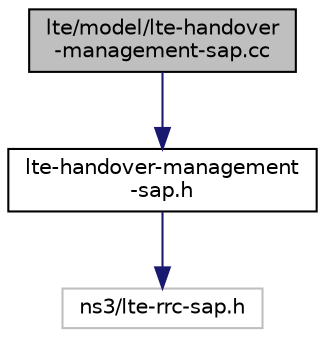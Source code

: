 digraph "lte/model/lte-handover-management-sap.cc"
{
  edge [fontname="Helvetica",fontsize="10",labelfontname="Helvetica",labelfontsize="10"];
  node [fontname="Helvetica",fontsize="10",shape=record];
  Node1 [label="lte/model/lte-handover\l-management-sap.cc",height=0.2,width=0.4,color="black", fillcolor="grey75", style="filled", fontcolor="black"];
  Node1 -> Node2 [color="midnightblue",fontsize="10",style="solid"];
  Node2 [label="lte-handover-management\l-sap.h",height=0.2,width=0.4,color="black", fillcolor="white", style="filled",URL="$d5/d42/lte-handover-management-sap_8h.html"];
  Node2 -> Node3 [color="midnightblue",fontsize="10",style="solid"];
  Node3 [label="ns3/lte-rrc-sap.h",height=0.2,width=0.4,color="grey75", fillcolor="white", style="filled"];
}

